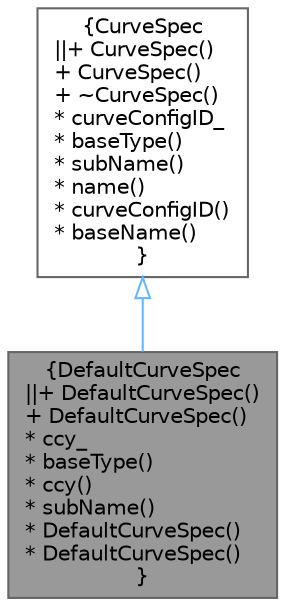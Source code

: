 digraph "DefaultCurveSpec"
{
 // INTERACTIVE_SVG=YES
 // LATEX_PDF_SIZE
  bgcolor="transparent";
  edge [fontname=Helvetica,fontsize=10,labelfontname=Helvetica,labelfontsize=10];
  node [fontname=Helvetica,fontsize=10,shape=box,height=0.2,width=0.4];
  Node1 [label="{DefaultCurveSpec\n||+ DefaultCurveSpec()\l+ DefaultCurveSpec()\l* ccy_\l* baseType()\l* ccy()\l* subName()\l* DefaultCurveSpec()\l* DefaultCurveSpec()\l}",height=0.2,width=0.4,color="gray40", fillcolor="grey60", style="filled", fontcolor="black",tooltip="Default curve description."];
  Node2 -> Node1 [dir="back",color="steelblue1",style="solid",arrowtail="onormal"];
  Node2 [label="{CurveSpec\n||+ CurveSpec()\l+ CurveSpec()\l+ ~CurveSpec()\l* curveConfigID_\l* baseType()\l* subName()\l* name()\l* curveConfigID()\l* baseName()\l}",height=0.2,width=0.4,color="gray40", fillcolor="white", style="filled",URL="$classore_1_1data_1_1_curve_spec.html",tooltip="Curve Specification."];
}
